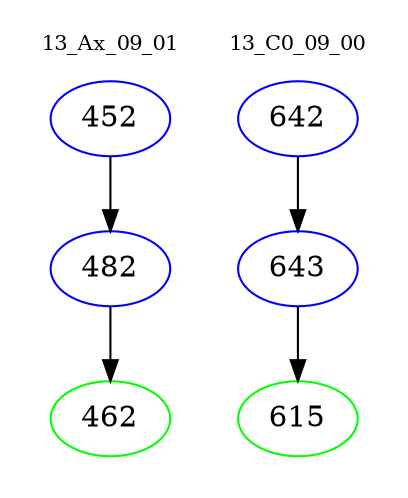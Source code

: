 digraph{
subgraph cluster_0 {
color = white
label = "13_Ax_09_01";
fontsize=10;
T0_452 [label="452", color="blue"]
T0_452 -> T0_482 [color="black"]
T0_482 [label="482", color="blue"]
T0_482 -> T0_462 [color="black"]
T0_462 [label="462", color="green"]
}
subgraph cluster_1 {
color = white
label = "13_C0_09_00";
fontsize=10;
T1_642 [label="642", color="blue"]
T1_642 -> T1_643 [color="black"]
T1_643 [label="643", color="blue"]
T1_643 -> T1_615 [color="black"]
T1_615 [label="615", color="green"]
}
}
